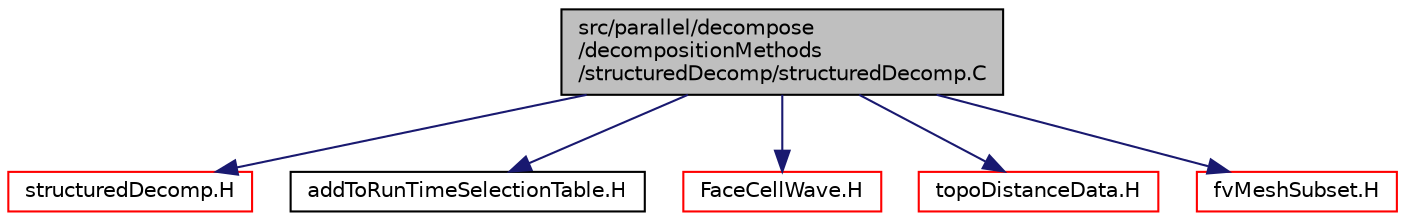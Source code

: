 digraph "src/parallel/decompose/decompositionMethods/structuredDecomp/structuredDecomp.C"
{
  bgcolor="transparent";
  edge [fontname="Helvetica",fontsize="10",labelfontname="Helvetica",labelfontsize="10"];
  node [fontname="Helvetica",fontsize="10",shape=record];
  Node1 [label="src/parallel/decompose\l/decompositionMethods\l/structuredDecomp/structuredDecomp.C",height=0.2,width=0.4,color="black", fillcolor="grey75", style="filled", fontcolor="black"];
  Node1 -> Node2 [color="midnightblue",fontsize="10",style="solid",fontname="Helvetica"];
  Node2 [label="structuredDecomp.H",height=0.2,width=0.4,color="red",URL="$a09260.html"];
  Node1 -> Node3 [color="midnightblue",fontsize="10",style="solid",fontname="Helvetica"];
  Node3 [label="addToRunTimeSelectionTable.H",height=0.2,width=0.4,color="black",URL="$a07966.html",tooltip="Macros for easy insertion into run-time selection tables. "];
  Node1 -> Node4 [color="midnightblue",fontsize="10",style="solid",fontname="Helvetica"];
  Node4 [label="FaceCellWave.H",height=0.2,width=0.4,color="red",URL="$a07261.html"];
  Node1 -> Node5 [color="midnightblue",fontsize="10",style="solid",fontname="Helvetica"];
  Node5 [label="topoDistanceData.H",height=0.2,width=0.4,color="red",URL="$a07427.html"];
  Node1 -> Node6 [color="midnightblue",fontsize="10",style="solid",fontname="Helvetica"];
  Node6 [label="fvMeshSubset.H",height=0.2,width=0.4,color="red",URL="$a06008.html"];
}
